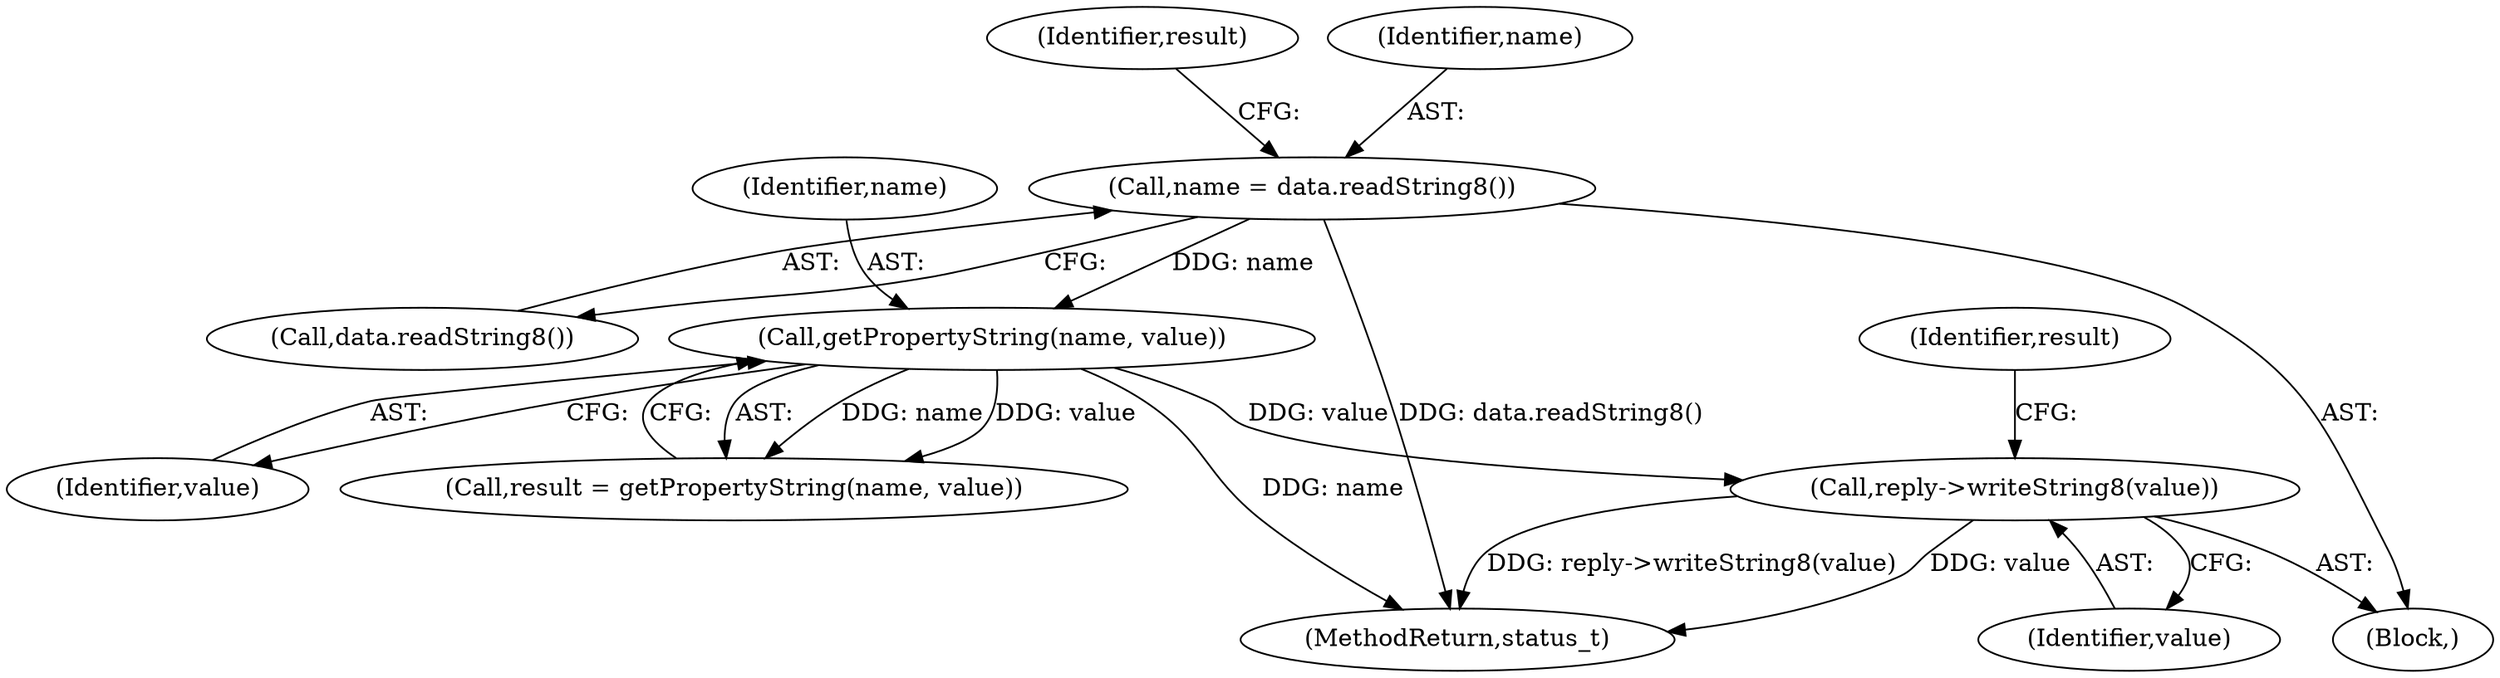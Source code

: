 digraph "0_Android_5a856f2092f7086aa0fea9ae06b9255befcdcd34@API" {
"1000575" [label="(Call,reply->writeString8(value))"];
"1000572" [label="(Call,getPropertyString(name, value))"];
"1000565" [label="(Call,name = data.readString8())"];
"1000573" [label="(Identifier,name)"];
"1000901" [label="(MethodReturn,status_t)"];
"1000574" [label="(Identifier,value)"];
"1000571" [label="(Identifier,result)"];
"1000570" [label="(Call,result = getPropertyString(name, value))"];
"1000566" [label="(Identifier,name)"];
"1000575" [label="(Call,reply->writeString8(value))"];
"1000559" [label="(Block,)"];
"1000576" [label="(Identifier,value)"];
"1000565" [label="(Call,name = data.readString8())"];
"1000567" [label="(Call,data.readString8())"];
"1000572" [label="(Call,getPropertyString(name, value))"];
"1000578" [label="(Identifier,result)"];
"1000575" -> "1000559"  [label="AST: "];
"1000575" -> "1000576"  [label="CFG: "];
"1000576" -> "1000575"  [label="AST: "];
"1000578" -> "1000575"  [label="CFG: "];
"1000575" -> "1000901"  [label="DDG: reply->writeString8(value)"];
"1000575" -> "1000901"  [label="DDG: value"];
"1000572" -> "1000575"  [label="DDG: value"];
"1000572" -> "1000570"  [label="AST: "];
"1000572" -> "1000574"  [label="CFG: "];
"1000573" -> "1000572"  [label="AST: "];
"1000574" -> "1000572"  [label="AST: "];
"1000570" -> "1000572"  [label="CFG: "];
"1000572" -> "1000901"  [label="DDG: name"];
"1000572" -> "1000570"  [label="DDG: name"];
"1000572" -> "1000570"  [label="DDG: value"];
"1000565" -> "1000572"  [label="DDG: name"];
"1000565" -> "1000559"  [label="AST: "];
"1000565" -> "1000567"  [label="CFG: "];
"1000566" -> "1000565"  [label="AST: "];
"1000567" -> "1000565"  [label="AST: "];
"1000571" -> "1000565"  [label="CFG: "];
"1000565" -> "1000901"  [label="DDG: data.readString8()"];
}
